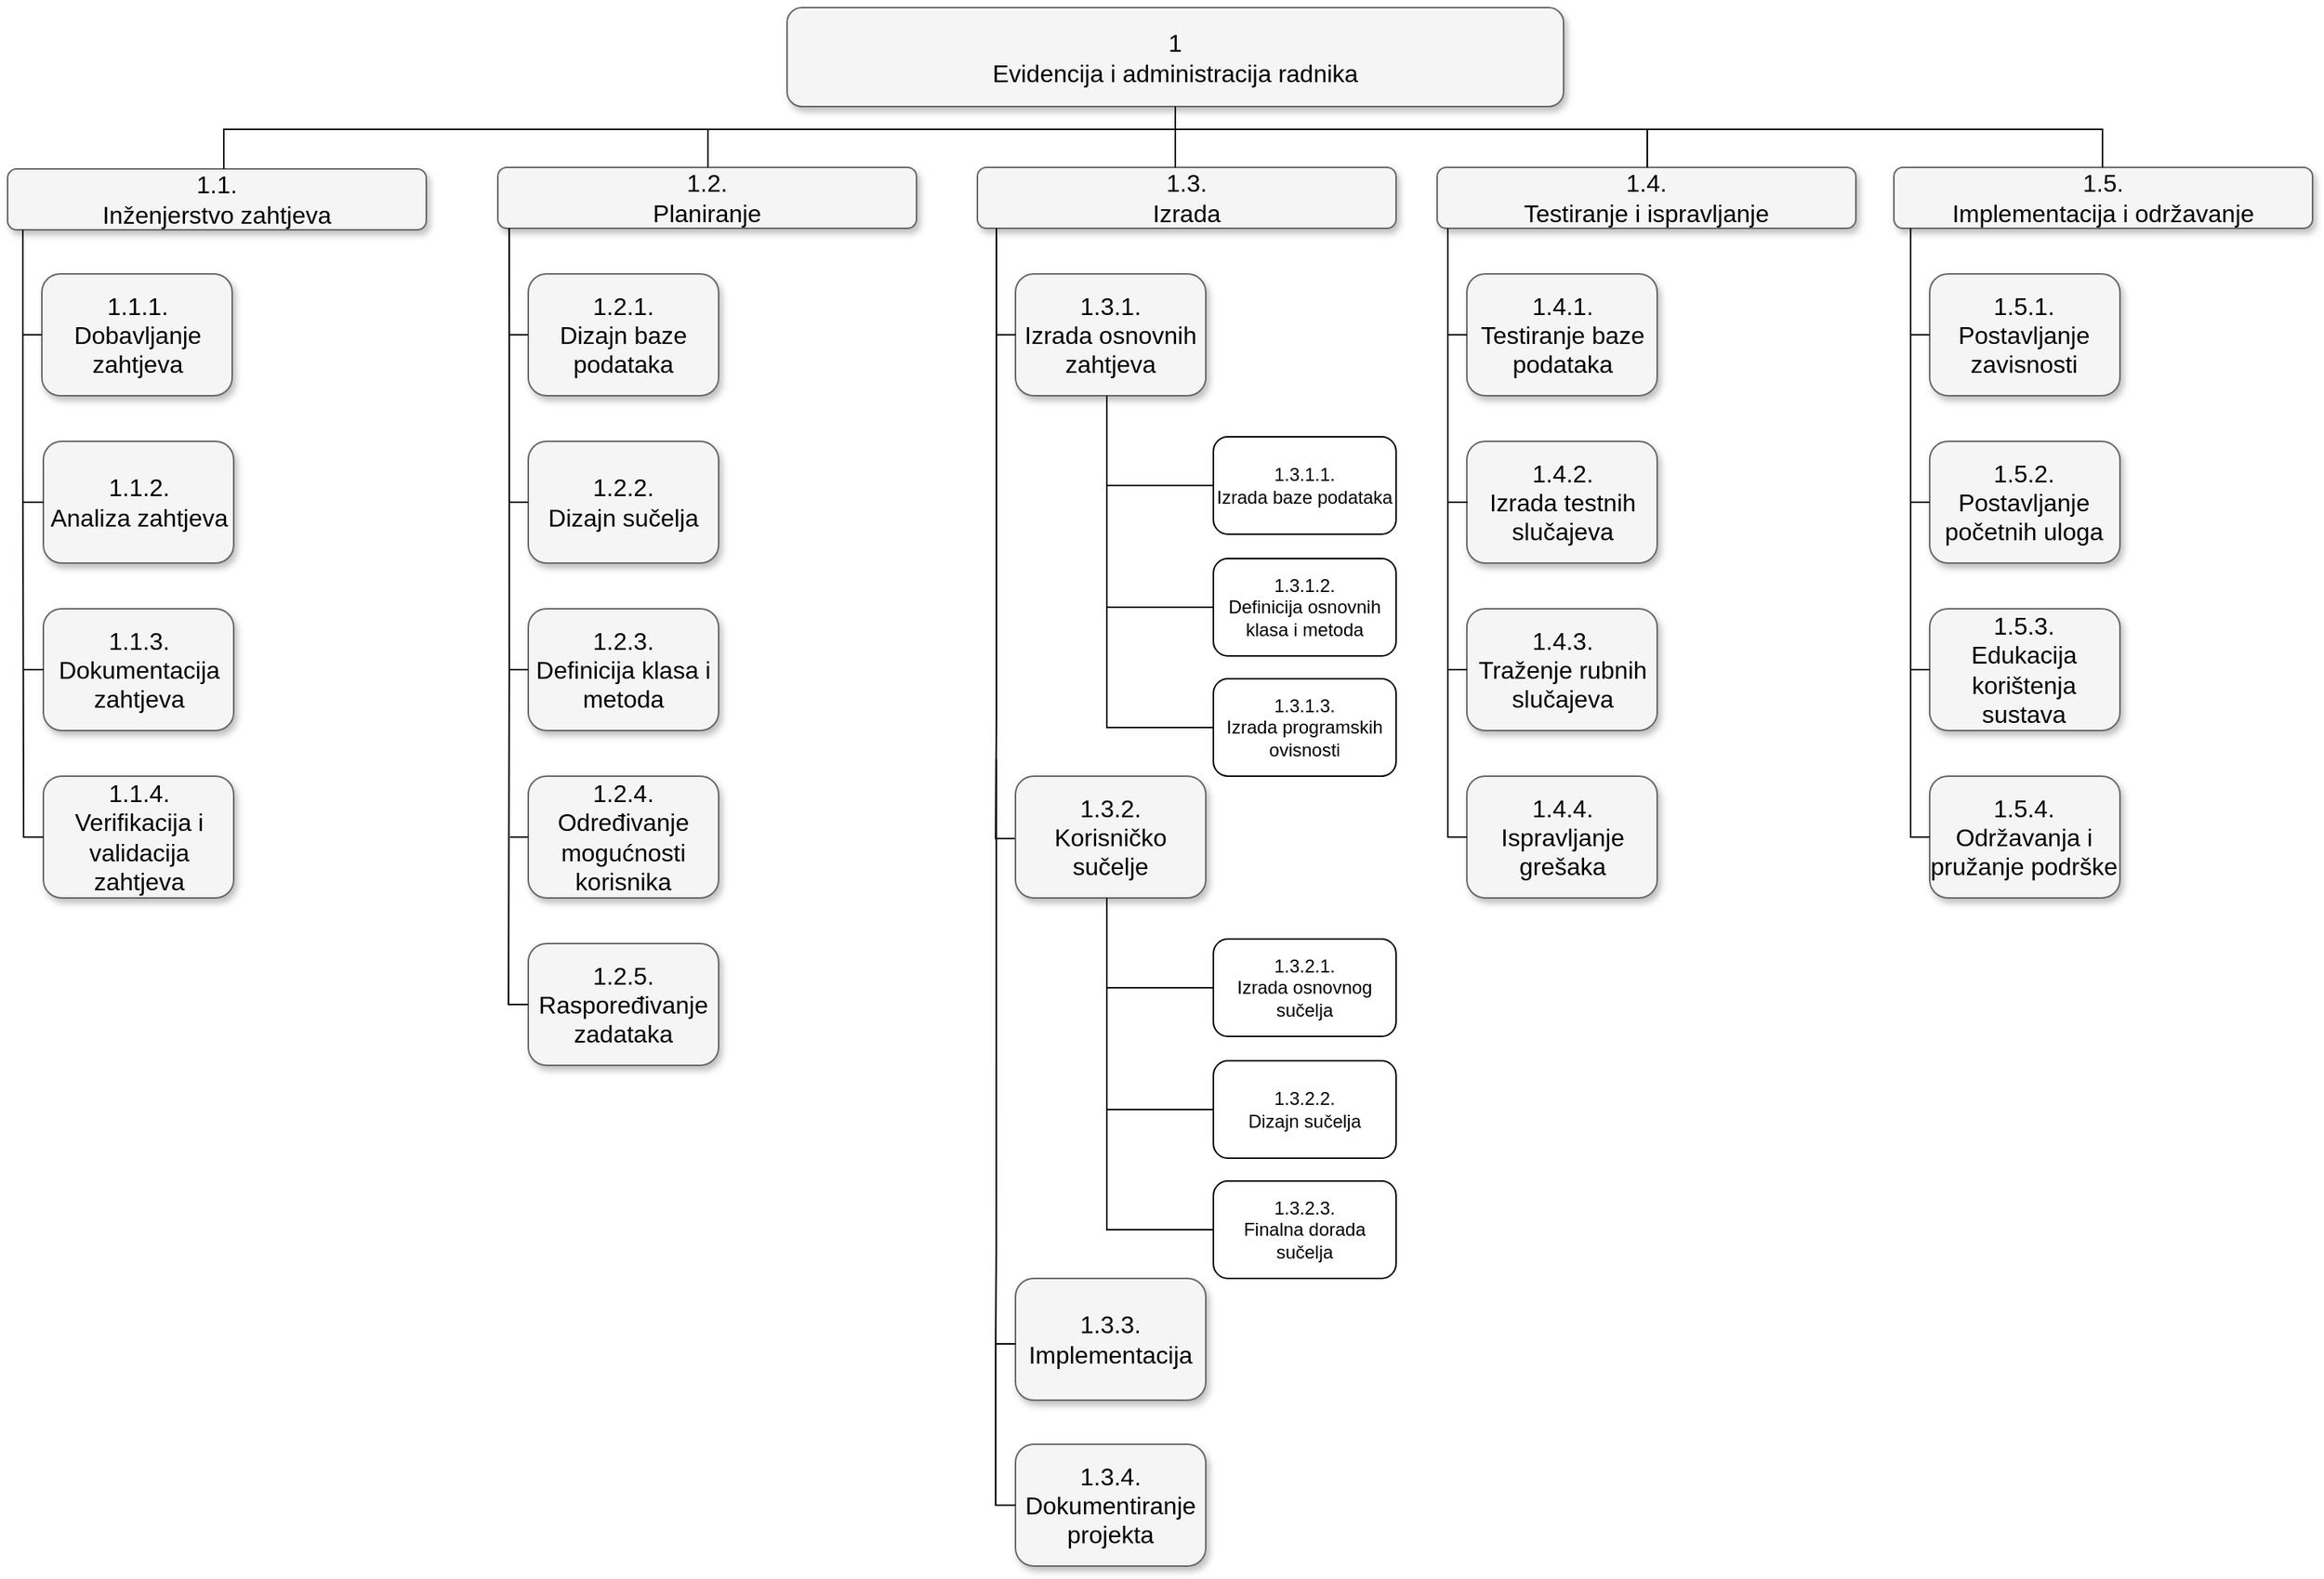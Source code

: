<mxfile version="14.4.9" type="device"><diagram name="Page-1" id="b98fa263-6416-c6ec-5b7d-78bf54ef71d0"><mxGraphModel dx="2307" dy="1218" grid="1" gridSize="1" guides="1" tooltips="1" connect="1" arrows="0" fold="1" page="1" pageScale="1.5" pageWidth="1169" pageHeight="826" background="#ffffff" math="0" shadow="0"><root><mxCell id="0" style=";html=1;"/><mxCell id="1" style=";html=1;" parent="0"/><mxCell id="303ed1de8c2c98b4-4" value="1&lt;br&gt;Evidencija i administracija radnika" style="whiteSpace=wrap;html=1;rounded=1;shadow=1;strokeWidth=1;fontSize=16;align=center;fillColor=#f5f5f5;strokeColor=#666666;" parent="1" vertex="1"><mxGeometry x="630" y="310" width="510" height="65" as="geometry"/></mxCell><mxCell id="303ed1de8c2c98b4-5" value="1.2.&lt;br&gt;Planiranje" style="whiteSpace=wrap;html=1;rounded=1;shadow=1;strokeWidth=1;fontSize=16;align=center;fillColor=#f5f5f5;strokeColor=#666666;" parent="1" vertex="1"><mxGeometry x="440" y="415" width="275" height="40" as="geometry"/></mxCell><mxCell id="303ed1de8c2c98b4-6" value="1.3.&lt;br&gt;Izrada" style="whiteSpace=wrap;html=1;rounded=1;shadow=1;strokeWidth=1;fontSize=16;align=center;fillColor=#f5f5f5;strokeColor=#666666;" parent="1" vertex="1"><mxGeometry x="755" y="415" width="275" height="40" as="geometry"/></mxCell><mxCell id="303ed1de8c2c98b4-7" value="1.1.&lt;br&gt;Inženjerstvo zahtjeva" style="whiteSpace=wrap;html=1;rounded=1;shadow=1;strokeWidth=1;fontSize=16;align=center;fillColor=#f5f5f5;strokeColor=#666666;" parent="1" vertex="1"><mxGeometry x="118" y="416" width="275" height="40" as="geometry"/></mxCell><mxCell id="303ed1de8c2c98b4-8" value="1.4.&lt;br&gt;Testiranje i ispravljanje" style="whiteSpace=wrap;html=1;rounded=1;shadow=1;strokeWidth=1;fontSize=16;align=center;fillColor=#f5f5f5;strokeColor=#666666;" parent="1" vertex="1"><mxGeometry x="1057" y="415" width="275" height="40" as="geometry"/></mxCell><mxCell id="303ed1de8c2c98b4-9" value="1.5.&lt;br&gt;Implementacija i održavanje" style="whiteSpace=wrap;html=1;rounded=1;shadow=1;strokeWidth=1;fontSize=16;align=center;fillColor=#f5f5f5;strokeColor=#666666;" parent="1" vertex="1"><mxGeometry x="1357" y="415" width="275" height="40" as="geometry"/></mxCell><mxCell id="303ed1de8c2c98b4-12" value="1.2.1.&lt;br&gt;Dizajn baze podataka" style="whiteSpace=wrap;html=1;rounded=1;shadow=1;strokeWidth=1;fontSize=16;align=center;fillColor=#f5f5f5;strokeColor=#666666;" parent="1" vertex="1"><mxGeometry x="460" y="485" width="125" height="80" as="geometry"/></mxCell><mxCell id="303ed1de8c2c98b4-14" value="&lt;span&gt;1.3.1.&lt;br&gt;Izrada osnovnih zahtjeva&lt;br&gt;&lt;/span&gt;" style="whiteSpace=wrap;html=1;rounded=1;shadow=1;strokeWidth=1;fontSize=16;align=center;fillColor=#f5f5f5;strokeColor=#666666;" parent="1" vertex="1"><mxGeometry x="780" y="485" width="125" height="80" as="geometry"/></mxCell><mxCell id="303ed1de8c2c98b4-16" value="1.1.1.&lt;br&gt;Dobavljanje zahtjeva" style="whiteSpace=wrap;html=1;rounded=1;shadow=1;strokeWidth=1;fontSize=16;align=center;fillColor=#f5f5f5;strokeColor=#666666;" parent="1" vertex="1"><mxGeometry x="140.5" y="485" width="125" height="80" as="geometry"/></mxCell><mxCell id="303ed1de8c2c98b4-18" value="1.4.1.&lt;br&gt;Testiranje baze podataka" style="whiteSpace=wrap;html=1;rounded=1;shadow=1;strokeWidth=1;fontSize=16;align=center;fillColor=#f5f5f5;strokeColor=#666666;" parent="1" vertex="1"><mxGeometry x="1076.51" y="485" width="125" height="80" as="geometry"/></mxCell><mxCell id="303ed1de8c2c98b4-20" value="1.5.1.&lt;br&gt;Postavljanje zavisnosti" style="whiteSpace=wrap;html=1;rounded=1;shadow=1;strokeWidth=1;fontSize=16;align=center;fillColor=#f5f5f5;strokeColor=#666666;" parent="1" vertex="1"><mxGeometry x="1380.49" y="485" width="125" height="80" as="geometry"/></mxCell><mxCell id="303ed1de8c2c98b4-22" value="1.2.2.&lt;br&gt;Dizajn sučelja" style="whiteSpace=wrap;html=1;rounded=1;shadow=1;strokeWidth=1;fontSize=16;align=center;fillColor=#f5f5f5;strokeColor=#666666;" parent="1" vertex="1"><mxGeometry x="460" y="595" width="125" height="80" as="geometry"/></mxCell><mxCell id="303ed1de8c2c98b4-30" value="&lt;span&gt;1.5.2.&lt;br&gt;Postavljanje početnih uloga&lt;br&gt;&lt;/span&gt;" style="whiteSpace=wrap;html=1;rounded=1;shadow=1;strokeWidth=1;fontSize=16;align=center;fillColor=#f5f5f5;strokeColor=#666666;" parent="1" vertex="1"><mxGeometry x="1380.49" y="595" width="125" height="80" as="geometry"/></mxCell><mxCell id="303ed1de8c2c98b4-40" value="&lt;span&gt;1.5.3.&lt;br&gt;Edukacija korištenja sustava&lt;br&gt;&lt;/span&gt;" style="whiteSpace=wrap;html=1;rounded=1;shadow=1;strokeWidth=1;fontSize=16;align=center;fillColor=#f5f5f5;strokeColor=#666666;" parent="1" vertex="1"><mxGeometry x="1380.49" y="705" width="125" height="80" as="geometry"/></mxCell><mxCell id="303ed1de8c2c98b4-50" value="&lt;span&gt;1.5.4.&lt;br&gt;Održavanja i pružanje podrške&lt;br&gt;&lt;/span&gt;" style="whiteSpace=wrap;html=1;rounded=1;shadow=1;strokeWidth=1;fontSize=16;align=center;fillColor=#f5f5f5;strokeColor=#666666;" parent="1" vertex="1"><mxGeometry x="1380.49" y="815" width="125" height="80" as="geometry"/></mxCell><mxCell id="303ed1de8c2c98b4-70" value="1.1.2.&lt;br&gt;Analiza zahtjeva" style="whiteSpace=wrap;html=1;rounded=1;shadow=1;strokeWidth=1;fontSize=16;align=center;fillColor=#f5f5f5;strokeColor=#666666;" parent="1" vertex="1"><mxGeometry x="141.5" y="595" width="125" height="80" as="geometry"/></mxCell><mxCell id="303ed1de8c2c98b4-76" value="1.2.5.&lt;br&gt;Raspoređivanje zadataka" style="whiteSpace=wrap;html=1;rounded=1;shadow=1;strokeWidth=1;fontSize=16;align=center;fillColor=#f5f5f5;strokeColor=#666666;" parent="1" vertex="1"><mxGeometry x="460" y="925" width="125" height="80" as="geometry"/></mxCell><mxCell id="303ed1de8c2c98b4-80" style="edgeStyle=orthogonalEdgeStyle;html=1;startSize=6;endFill=0;endSize=6;strokeWidth=1;fontSize=16;rounded=0;endArrow=none;" parent="1" source="303ed1de8c2c98b4-4" target="303ed1de8c2c98b4-5" edge="1"><mxGeometry relative="1" as="geometry"><Array as="points"><mxPoint x="885" y="390"/><mxPoint x="578" y="390"/></Array></mxGeometry></mxCell><mxCell id="303ed1de8c2c98b4-81" style="edgeStyle=elbowEdgeStyle;html=1;startSize=6;endFill=0;endSize=6;strokeWidth=1;fontSize=16;rounded=0;endArrow=none;" parent="1" source="303ed1de8c2c98b4-4" target="303ed1de8c2c98b4-6" edge="1"><mxGeometry relative="1" as="geometry"><Array as="points"><mxPoint x="885" y="395"/></Array></mxGeometry></mxCell><mxCell id="303ed1de8c2c98b4-82" style="edgeStyle=orthogonalEdgeStyle;html=1;startSize=6;endFill=0;endSize=6;strokeWidth=1;fontSize=16;rounded=0;endArrow=none;exitX=0.5;exitY=1;" parent="1" source="303ed1de8c2c98b4-4" target="303ed1de8c2c98b4-7" edge="1"><mxGeometry relative="1" as="geometry"><Array as="points"><mxPoint x="885" y="390"/><mxPoint x="260" y="390"/></Array></mxGeometry></mxCell><mxCell id="303ed1de8c2c98b4-83" style="edgeStyle=orthogonalEdgeStyle;html=1;startSize=6;endFill=0;endSize=6;strokeWidth=1;fontSize=16;rounded=0;endArrow=none;" parent="1" source="303ed1de8c2c98b4-4" target="303ed1de8c2c98b4-8" edge="1"><mxGeometry relative="1" as="geometry"><Array as="points"><mxPoint x="885" y="390"/><mxPoint x="1195" y="390"/></Array></mxGeometry></mxCell><mxCell id="303ed1de8c2c98b4-84" style="edgeStyle=orthogonalEdgeStyle;html=1;startSize=6;endFill=0;endSize=6;strokeWidth=1;fontSize=16;rounded=0;endArrow=none;" parent="1" source="303ed1de8c2c98b4-4" target="303ed1de8c2c98b4-9" edge="1"><mxGeometry relative="1" as="geometry"><Array as="points"><mxPoint x="885" y="390"/><mxPoint x="1494" y="390"/></Array></mxGeometry></mxCell><mxCell id="303ed1de8c2c98b4-89" style="edgeStyle=orthogonalEdgeStyle;html=1;startSize=6;endFill=0;endSize=6;strokeWidth=1;fontSize=16;rounded=0;entryX=0;entryY=0.5;endArrow=none;" parent="1" target="303ed1de8c2c98b4-12" edge="1"><mxGeometry relative="1" as="geometry"><Array as="points"><mxPoint x="448" y="525"/></Array><mxPoint x="447.467" y="455" as="sourcePoint"/></mxGeometry></mxCell><mxCell id="303ed1de8c2c98b4-90" style="edgeStyle=orthogonalEdgeStyle;html=1;startSize=6;endFill=0;endSize=6;strokeWidth=1;fontSize=16;rounded=0;entryX=0;entryY=0.5;endArrow=none;" parent="1" target="303ed1de8c2c98b4-22" edge="1"><mxGeometry relative="1" as="geometry"><Array as="points"><mxPoint x="448" y="635"/></Array><mxPoint x="447.467" y="455" as="sourcePoint"/></mxGeometry></mxCell><mxCell id="303ed1de8c2c98b4-91" style="edgeStyle=orthogonalEdgeStyle;html=1;startSize=6;endFill=0;endSize=6;strokeWidth=1;fontSize=16;rounded=0;entryX=0;entryY=0.5;endArrow=none;" parent="1" target="303ed1de8c2c98b4-76" edge="1"><mxGeometry relative="1" as="geometry"><Array as="points"><mxPoint x="448" y="745"/><mxPoint x="447" y="855"/></Array><mxPoint x="447.467" y="455" as="sourcePoint"/></mxGeometry></mxCell><mxCell id="303ed1de8c2c98b4-95" style="edgeStyle=orthogonalEdgeStyle;html=1;startSize=6;endFill=0;endSize=6;strokeWidth=1;fontSize=16;rounded=0;endArrow=none;entryX=0;entryY=0.5;entryDx=0;entryDy=0;" parent="1" target="tiibrCE75mWQssHqgAWt-33" edge="1"><mxGeometry relative="1" as="geometry"><Array as="points"><mxPoint x="768" y="776"/><mxPoint x="767" y="776"/><mxPoint x="767" y="856"/><mxPoint x="780" y="856"/></Array><mxPoint x="767.491" y="455" as="sourcePoint"/><mxPoint x="768" y="856" as="targetPoint"/></mxGeometry></mxCell><mxCell id="303ed1de8c2c98b4-96" style="edgeStyle=orthogonalEdgeStyle;html=1;startSize=6;endFill=0;endSize=6;strokeWidth=1;fontSize=16;rounded=0;endArrow=none;entryX=0;entryY=0.5;" parent="1" target="303ed1de8c2c98b4-14" edge="1"><mxGeometry relative="1" as="geometry"><Array as="points"><mxPoint x="767" y="525"/></Array><mxPoint x="767.491" y="455" as="sourcePoint"/></mxGeometry></mxCell><mxCell id="303ed1de8c2c98b4-101" style="edgeStyle=orthogonalEdgeStyle;html=1;startSize=6;endFill=0;endSize=6;strokeWidth=1;fontSize=16;rounded=0;endArrow=none;entryX=0;entryY=0.5;" parent="1" target="303ed1de8c2c98b4-16" edge="1"><mxGeometry relative="1" as="geometry"><Array as="points"><mxPoint x="127.5" y="525"/></Array><mxPoint x="128" y="456" as="sourcePoint"/></mxGeometry></mxCell><mxCell id="303ed1de8c2c98b4-102" style="edgeStyle=orthogonalEdgeStyle;html=1;startSize=6;endFill=0;endSize=6;strokeWidth=1;fontSize=16;rounded=0;endArrow=none;" parent="1" edge="1"><mxGeometry relative="1" as="geometry"><Array as="points"><mxPoint x="128.5" y="608"/><mxPoint x="128.5" y="608"/></Array><mxPoint x="128" y="456" as="sourcePoint"/><mxPoint x="129.5" y="855" as="targetPoint"/></mxGeometry></mxCell><mxCell id="303ed1de8c2c98b4-104" style="edgeStyle=orthogonalEdgeStyle;html=1;startSize=6;endFill=0;endSize=6;strokeWidth=1;fontSize=16;rounded=0;endArrow=none;entryX=0;entryY=0.5;" parent="1" target="303ed1de8c2c98b4-18" edge="1"><mxGeometry relative="1" as="geometry"><Array as="points"><mxPoint x="1064.51" y="525"/></Array><mxPoint x="1064.0" y="455" as="sourcePoint"/></mxGeometry></mxCell><mxCell id="303ed1de8c2c98b4-114" style="edgeStyle=orthogonalEdgeStyle;html=1;startSize=6;endFill=0;endSize=6;strokeWidth=1;fontSize=16;rounded=0;endArrow=none;entryX=0;entryY=0.5;" parent="1" target="303ed1de8c2c98b4-20" edge="1"><mxGeometry relative="1" as="geometry"><Array as="points"><mxPoint x="1368.49" y="525"/></Array><mxPoint x="1367.997" y="455" as="sourcePoint"/></mxGeometry></mxCell><mxCell id="303ed1de8c2c98b4-115" style="edgeStyle=orthogonalEdgeStyle;html=1;startSize=6;endFill=0;endSize=6;strokeWidth=1;fontSize=16;rounded=0;endArrow=none;entryX=0;entryY=0.5;" parent="1" target="303ed1de8c2c98b4-30" edge="1"><mxGeometry relative="1" as="geometry"><Array as="points"><mxPoint x="1368.49" y="635"/></Array><mxPoint x="1367.997" y="455" as="sourcePoint"/></mxGeometry></mxCell><mxCell id="303ed1de8c2c98b4-116" style="edgeStyle=orthogonalEdgeStyle;html=1;startSize=6;endFill=0;endSize=6;strokeWidth=1;fontSize=16;rounded=0;endArrow=none;entryX=0;entryY=0.5;" parent="1" target="303ed1de8c2c98b4-40" edge="1"><mxGeometry relative="1" as="geometry"><Array as="points"><mxPoint x="1368.49" y="745"/></Array><mxPoint x="1367.997" y="455" as="sourcePoint"/></mxGeometry></mxCell><mxCell id="303ed1de8c2c98b4-117" style="edgeStyle=orthogonalEdgeStyle;html=1;startSize=6;endFill=0;endSize=6;strokeWidth=1;fontSize=16;rounded=0;endArrow=none;entryX=0;entryY=0.5;" parent="1" target="303ed1de8c2c98b4-50" edge="1"><mxGeometry relative="1" as="geometry"><Array as="points"><mxPoint x="1368.49" y="855"/></Array><mxPoint x="1367.997" y="455" as="sourcePoint"/></mxGeometry></mxCell><mxCell id="tiibrCE75mWQssHqgAWt-2" value="1.1.3.&lt;br&gt;Dokumentacija&lt;br&gt;zahtjeva" style="whiteSpace=wrap;html=1;rounded=1;shadow=1;strokeWidth=1;fontSize=16;align=center;fillColor=#f5f5f5;strokeColor=#666666;" vertex="1" parent="1"><mxGeometry x="141.5" y="705" width="125" height="80" as="geometry"/></mxCell><mxCell id="tiibrCE75mWQssHqgAWt-11" value="" style="endArrow=none;html=1;entryX=0;entryY=0.5;entryDx=0;entryDy=0;" edge="1" parent="1" target="303ed1de8c2c98b4-70"><mxGeometry width="50" height="50" relative="1" as="geometry"><mxPoint x="128.5" y="635" as="sourcePoint"/><mxPoint x="246.5" y="608" as="targetPoint"/></mxGeometry></mxCell><mxCell id="tiibrCE75mWQssHqgAWt-17" value="" style="endArrow=none;html=1;strokeColor=#000000;entryX=0;entryY=0.5;entryDx=0;entryDy=0;" edge="1" parent="1" target="tiibrCE75mWQssHqgAWt-2"><mxGeometry width="50" height="50" relative="1" as="geometry"><mxPoint x="128.5" y="745" as="sourcePoint"/><mxPoint x="180.5" y="706" as="targetPoint"/></mxGeometry></mxCell><mxCell id="tiibrCE75mWQssHqgAWt-20" value="1.1.4.&lt;br&gt;Verifikacija i validacija&lt;br&gt;zahtjeva" style="whiteSpace=wrap;html=1;rounded=1;shadow=1;strokeWidth=1;fontSize=16;align=center;fillColor=#f5f5f5;strokeColor=#666666;" vertex="1" parent="1"><mxGeometry x="141.5" y="815" width="125" height="80" as="geometry"/></mxCell><mxCell id="tiibrCE75mWQssHqgAWt-21" value="" style="endArrow=none;html=1;strokeColor=#000000;entryX=0;entryY=0.5;entryDx=0;entryDy=0;" edge="1" parent="1" target="tiibrCE75mWQssHqgAWt-20"><mxGeometry width="50" height="50" relative="1" as="geometry"><mxPoint x="128.5" y="855" as="sourcePoint"/><mxPoint x="180.5" y="816" as="targetPoint"/></mxGeometry></mxCell><mxCell id="tiibrCE75mWQssHqgAWt-22" value="1.2.4.&lt;br&gt;Određivanje mogućnosti korisnika" style="whiteSpace=wrap;html=1;rounded=1;shadow=1;strokeWidth=1;fontSize=16;align=center;fillColor=#f5f5f5;strokeColor=#666666;" vertex="1" parent="1"><mxGeometry x="460" y="815" width="125" height="80" as="geometry"/></mxCell><mxCell id="tiibrCE75mWQssHqgAWt-23" style="edgeStyle=orthogonalEdgeStyle;html=1;startSize=6;endFill=0;endSize=6;strokeWidth=1;fontSize=16;rounded=0;entryX=0;entryY=0.5;endArrow=none;" edge="1" parent="1" target="tiibrCE75mWQssHqgAWt-22"><mxGeometry relative="1" as="geometry"><Array as="points"><mxPoint x="448" y="855"/></Array><mxPoint x="448" y="855" as="sourcePoint"/></mxGeometry></mxCell><mxCell id="tiibrCE75mWQssHqgAWt-24" value="1.2.3.&lt;br&gt;Definicija klasa i metoda" style="whiteSpace=wrap;html=1;rounded=1;shadow=1;strokeWidth=1;fontSize=16;align=center;fillColor=#f5f5f5;strokeColor=#666666;" vertex="1" parent="1"><mxGeometry x="460" y="705" width="125" height="80" as="geometry"/></mxCell><mxCell id="tiibrCE75mWQssHqgAWt-25" style="edgeStyle=orthogonalEdgeStyle;html=1;startSize=6;endFill=0;endSize=6;strokeWidth=1;fontSize=16;rounded=0;entryX=0;entryY=0.5;endArrow=none;" edge="1" parent="1" target="tiibrCE75mWQssHqgAWt-24"><mxGeometry relative="1" as="geometry"><Array as="points"><mxPoint x="448" y="745"/></Array><mxPoint x="448" y="745" as="sourcePoint"/></mxGeometry></mxCell><mxCell id="tiibrCE75mWQssHqgAWt-27" value="1.3.1.1.&lt;br&gt;Izrada baze podataka" style="rounded=1;whiteSpace=wrap;html=1;" vertex="1" parent="1"><mxGeometry x="910" y="592" width="120" height="64" as="geometry"/></mxCell><mxCell id="tiibrCE75mWQssHqgAWt-28" value="" style="endArrow=none;html=1;strokeColor=#000000;exitX=0.48;exitY=1;exitDx=0;exitDy=0;entryX=0;entryY=0.5;entryDx=0;entryDy=0;rounded=0;exitPerimeter=0;" edge="1" parent="1" source="303ed1de8c2c98b4-14" target="tiibrCE75mWQssHqgAWt-27"><mxGeometry width="50" height="50" relative="1" as="geometry"><mxPoint x="882" y="651" as="sourcePoint"/><mxPoint x="932" y="601" as="targetPoint"/><Array as="points"><mxPoint x="840" y="624"/></Array></mxGeometry></mxCell><mxCell id="tiibrCE75mWQssHqgAWt-29" value="1.3.1.2.&lt;br&gt;Definicija osnovnih klasa i metoda" style="rounded=1;whiteSpace=wrap;html=1;" vertex="1" parent="1"><mxGeometry x="910" y="672" width="120" height="64" as="geometry"/></mxCell><mxCell id="tiibrCE75mWQssHqgAWt-30" value="" style="endArrow=none;html=1;strokeColor=#000000;entryX=0;entryY=0.5;entryDx=0;entryDy=0;rounded=0;" edge="1" parent="1" target="tiibrCE75mWQssHqgAWt-29"><mxGeometry width="50" height="50" relative="1" as="geometry"><mxPoint x="840" y="624" as="sourcePoint"/><mxPoint x="953" y="664" as="targetPoint"/><Array as="points"><mxPoint x="840" y="704"/></Array></mxGeometry></mxCell><mxCell id="tiibrCE75mWQssHqgAWt-31" value="1.3.1.3.&lt;br&gt;Izrada programskih ovisnosti" style="rounded=1;whiteSpace=wrap;html=1;" vertex="1" parent="1"><mxGeometry x="910" y="751" width="120" height="64" as="geometry"/></mxCell><mxCell id="tiibrCE75mWQssHqgAWt-32" value="" style="endArrow=none;html=1;exitX=0;exitY=0.5;exitDx=0;exitDy=0;rounded=0;" edge="1" parent="1" source="tiibrCE75mWQssHqgAWt-31"><mxGeometry width="50" height="50" relative="1" as="geometry"><mxPoint x="870" y="770" as="sourcePoint"/><mxPoint x="840" y="702" as="targetPoint"/><Array as="points"><mxPoint x="840" y="783"/></Array></mxGeometry></mxCell><mxCell id="tiibrCE75mWQssHqgAWt-33" value="&lt;span&gt;1.3.2.&lt;br&gt;Korisničko sučelje&lt;br&gt;&lt;/span&gt;" style="whiteSpace=wrap;html=1;rounded=1;shadow=1;strokeWidth=1;fontSize=16;align=center;fillColor=#f5f5f5;strokeColor=#666666;" vertex="1" parent="1"><mxGeometry x="780" y="815" width="125" height="80" as="geometry"/></mxCell><mxCell id="tiibrCE75mWQssHqgAWt-34" value="1.3.2.1.&lt;br&gt;Izrada osnovnog sučelja" style="rounded=1;whiteSpace=wrap;html=1;" vertex="1" parent="1"><mxGeometry x="910" y="922" width="120" height="64" as="geometry"/></mxCell><mxCell id="tiibrCE75mWQssHqgAWt-35" value="" style="endArrow=none;html=1;strokeColor=#000000;exitX=0.48;exitY=1;exitDx=0;exitDy=0;entryX=0;entryY=0.5;entryDx=0;entryDy=0;rounded=0;exitPerimeter=0;" edge="1" parent="1" target="tiibrCE75mWQssHqgAWt-34"><mxGeometry width="50" height="50" relative="1" as="geometry"><mxPoint x="840" y="895" as="sourcePoint"/><mxPoint x="932" y="931" as="targetPoint"/><Array as="points"><mxPoint x="840" y="954"/></Array></mxGeometry></mxCell><mxCell id="tiibrCE75mWQssHqgAWt-36" value="1.3.2.2.&lt;br&gt;Dizajn sučelja" style="rounded=1;whiteSpace=wrap;html=1;" vertex="1" parent="1"><mxGeometry x="910" y="1002" width="120" height="64" as="geometry"/></mxCell><mxCell id="tiibrCE75mWQssHqgAWt-37" value="" style="endArrow=none;html=1;strokeColor=#000000;entryX=0;entryY=0.5;entryDx=0;entryDy=0;rounded=0;" edge="1" parent="1" target="tiibrCE75mWQssHqgAWt-36"><mxGeometry width="50" height="50" relative="1" as="geometry"><mxPoint x="840" y="954" as="sourcePoint"/><mxPoint x="953" y="994" as="targetPoint"/><Array as="points"><mxPoint x="840" y="1034"/></Array></mxGeometry></mxCell><mxCell id="tiibrCE75mWQssHqgAWt-38" value="1.3.2.3.&lt;br&gt;Finalna dorada sučelja" style="rounded=1;whiteSpace=wrap;html=1;" vertex="1" parent="1"><mxGeometry x="910" y="1081" width="120" height="64" as="geometry"/></mxCell><mxCell id="tiibrCE75mWQssHqgAWt-39" value="" style="endArrow=none;html=1;exitX=0;exitY=0.5;exitDx=0;exitDy=0;rounded=0;" edge="1" parent="1" source="tiibrCE75mWQssHqgAWt-38"><mxGeometry width="50" height="50" relative="1" as="geometry"><mxPoint x="870" y="1100" as="sourcePoint"/><mxPoint x="840" y="1032" as="targetPoint"/><Array as="points"><mxPoint x="840" y="1113"/></Array></mxGeometry></mxCell><mxCell id="tiibrCE75mWQssHqgAWt-40" value="&lt;span&gt;1.3.3.&lt;br&gt;Implementacija&lt;br&gt;&lt;/span&gt;" style="whiteSpace=wrap;html=1;rounded=1;shadow=1;strokeWidth=1;fontSize=16;align=center;fillColor=#f5f5f5;strokeColor=#666666;" vertex="1" parent="1"><mxGeometry x="780" y="1145" width="125" height="80" as="geometry"/></mxCell><mxCell id="tiibrCE75mWQssHqgAWt-42" style="edgeStyle=orthogonalEdgeStyle;html=1;startSize=6;endFill=0;endSize=6;strokeWidth=1;fontSize=16;rounded=0;endArrow=none;" edge="1" parent="1"><mxGeometry relative="1" as="geometry"><Array as="points"><mxPoint x="767" y="1125"/><mxPoint x="767" y="1125"/><mxPoint x="767" y="1188"/><mxPoint x="780" y="1188"/></Array><mxPoint x="767.411" y="804" as="sourcePoint"/><mxPoint x="780" y="1188" as="targetPoint"/></mxGeometry></mxCell><mxCell id="tiibrCE75mWQssHqgAWt-43" value="&lt;span&gt;1.3.4.&lt;br&gt;Dokumentiranje projekta&lt;br&gt;&lt;/span&gt;" style="whiteSpace=wrap;html=1;rounded=1;shadow=1;strokeWidth=1;fontSize=16;align=center;fillColor=#f5f5f5;strokeColor=#666666;" vertex="1" parent="1"><mxGeometry x="780" y="1254" width="125" height="80" as="geometry"/></mxCell><mxCell id="tiibrCE75mWQssHqgAWt-48" style="edgeStyle=orthogonalEdgeStyle;html=1;startSize=6;endFill=0;endSize=6;strokeWidth=1;fontSize=16;rounded=0;endArrow=none;entryX=0;entryY=0.5;entryDx=0;entryDy=0;" edge="1" parent="1" target="tiibrCE75mWQssHqgAWt-43"><mxGeometry relative="1" as="geometry"><Array as="points"><mxPoint x="767" y="1294"/></Array><mxPoint x="767" y="1188" as="sourcePoint"/><mxPoint x="792" y="1386" as="targetPoint"/></mxGeometry></mxCell><mxCell id="tiibrCE75mWQssHqgAWt-49" value="1.4.2.&lt;br&gt;Izrada testnih slučajeva" style="whiteSpace=wrap;html=1;rounded=1;shadow=1;strokeWidth=1;fontSize=16;align=center;fillColor=#f5f5f5;strokeColor=#666666;" vertex="1" parent="1"><mxGeometry x="1076.51" y="595" width="125" height="80" as="geometry"/></mxCell><mxCell id="tiibrCE75mWQssHqgAWt-50" style="edgeStyle=orthogonalEdgeStyle;html=1;startSize=6;endFill=0;endSize=6;strokeWidth=1;fontSize=16;rounded=0;endArrow=none;" edge="1" parent="1"><mxGeometry relative="1" as="geometry"><Array as="points"><mxPoint x="1064" y="635"/></Array><mxPoint x="1064" y="524" as="sourcePoint"/><mxPoint x="1077" y="635" as="targetPoint"/></mxGeometry></mxCell><mxCell id="tiibrCE75mWQssHqgAWt-51" value="1.4.3.&lt;br&gt;Traženje rubnih slučajeva" style="whiteSpace=wrap;html=1;rounded=1;shadow=1;strokeWidth=1;fontSize=16;align=center;fillColor=#f5f5f5;strokeColor=#666666;" vertex="1" parent="1"><mxGeometry x="1076.51" y="705" width="125" height="80" as="geometry"/></mxCell><mxCell id="tiibrCE75mWQssHqgAWt-52" style="edgeStyle=orthogonalEdgeStyle;html=1;startSize=6;endFill=0;endSize=6;strokeWidth=1;fontSize=16;rounded=0;endArrow=none;entryX=0;entryY=0.5;" edge="1" parent="1" target="tiibrCE75mWQssHqgAWt-51"><mxGeometry relative="1" as="geometry"><Array as="points"><mxPoint x="1064" y="745"/></Array><mxPoint x="1064" y="628.5" as="sourcePoint"/></mxGeometry></mxCell><mxCell id="tiibrCE75mWQssHqgAWt-53" value="1.4.4.&lt;br&gt;Ispravljanje grešaka" style="whiteSpace=wrap;html=1;rounded=1;shadow=1;strokeWidth=1;fontSize=16;align=center;fillColor=#f5f5f5;strokeColor=#666666;" vertex="1" parent="1"><mxGeometry x="1076.51" y="815" width="125" height="80" as="geometry"/></mxCell><mxCell id="tiibrCE75mWQssHqgAWt-54" style="edgeStyle=orthogonalEdgeStyle;html=1;startSize=6;endFill=0;endSize=6;strokeWidth=1;fontSize=16;rounded=0;endArrow=none;entryX=0;entryY=0.5;" edge="1" parent="1" target="tiibrCE75mWQssHqgAWt-53"><mxGeometry relative="1" as="geometry"><Array as="points"><mxPoint x="1064" y="855"/></Array><mxPoint x="1064.0" y="738.5" as="sourcePoint"/></mxGeometry></mxCell></root></mxGraphModel></diagram></mxfile>